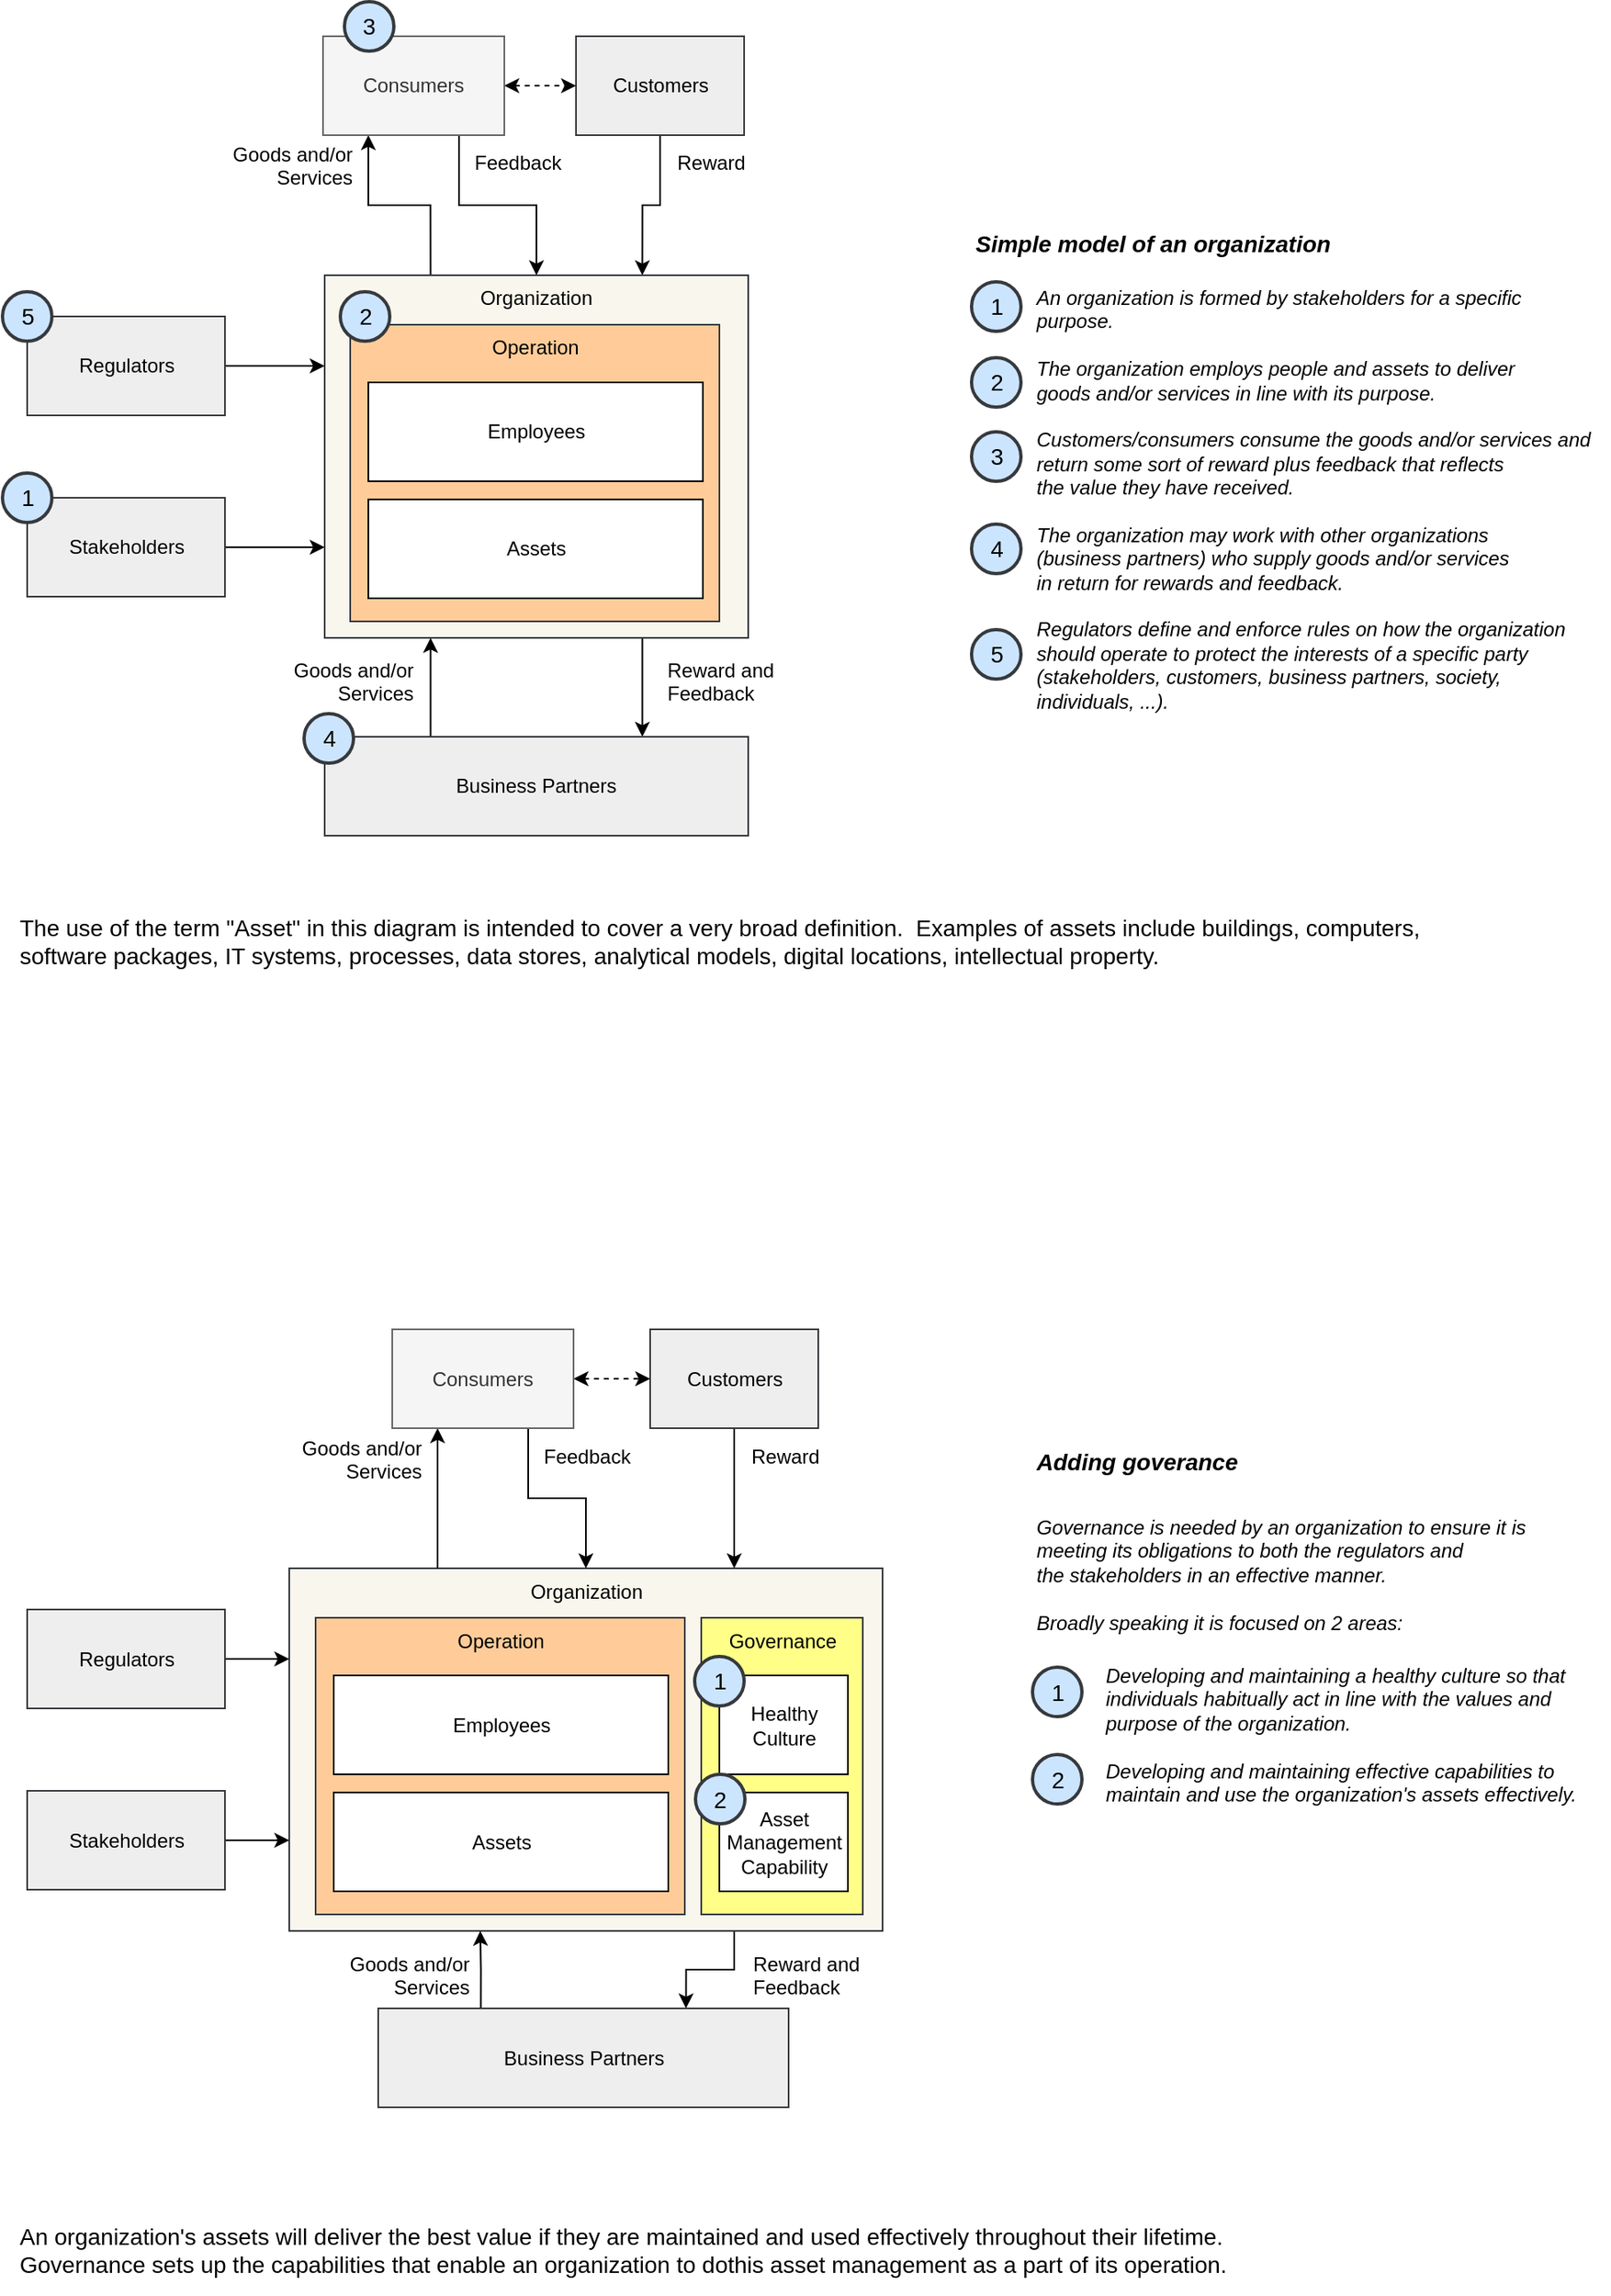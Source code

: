 <mxfile version="10.6.7" type="device"><diagram id="cwE5xwwOOSjMyfCHXkAS" name="Inside Governing Systems"><mxGraphModel dx="1074" dy="-262" grid="0" gridSize="10" guides="0" tooltips="1" connect="1" arrows="1" fold="1" page="1" pageScale="1" pageWidth="1169" pageHeight="827" math="0" shadow="0"><root><mxCell id="0"/><mxCell id="1" parent="0"/><mxCell id="BjvAErjc32F0_yXWvWnv-194" style="edgeStyle=orthogonalEdgeStyle;rounded=0;orthogonalLoop=1;jettySize=auto;html=1;exitX=0.5;exitY=1;exitDx=0;exitDy=0;entryX=0.75;entryY=0;entryDx=0;entryDy=0;startArrow=none;startFill=0;strokeColor=#000000;fontSize=13;" parent="1" source="BjvAErjc32F0_yXWvWnv-193" target="BjvAErjc32F0_yXWvWnv-106" edge="1"><mxGeometry relative="1" as="geometry"/></mxCell><mxCell id="BjvAErjc32F0_yXWvWnv-193" value="Customers" style="rounded=0;whiteSpace=wrap;html=1;strokeColor=#36393d;strokeWidth=1;fillColor=#eeeeee;align=center;spacingRight=0;" parent="1" vertex="1"><mxGeometry x="436.5" y="1000" width="102" height="60" as="geometry"/></mxCell><mxCell id="BjvAErjc32F0_yXWvWnv-71" value="Asset Management" style="rounded=0;whiteSpace=wrap;html=1;strokeColor=#000000;strokeWidth=1;" parent="1" vertex="1"><mxGeometry x="299.5" y="2049.5" width="120" height="60" as="geometry"/></mxCell><mxCell id="BjvAErjc32F0_yXWvWnv-100" style="edgeStyle=orthogonalEdgeStyle;rounded=0;orthogonalLoop=1;jettySize=auto;html=1;exitX=0.75;exitY=1;exitDx=0;exitDy=0;entryX=0.75;entryY=0;entryDx=0;entryDy=0;startArrow=none;startFill=0;strokeColor=#000000;" parent="1" source="BjvAErjc32F0_yXWvWnv-72" target="BjvAErjc32F0_yXWvWnv-86" edge="1"><mxGeometry relative="1" as="geometry"/></mxCell><mxCell id="BjvAErjc32F0_yXWvWnv-72" value="Organization" style="rounded=0;whiteSpace=wrap;html=1;strokeColor=#36393d;strokeWidth=1;verticalAlign=top;fillColor=#f9f7ed;" parent="1" vertex="1"><mxGeometry x="262.5" y="1929.5" width="360" height="220" as="geometry"/></mxCell><mxCell id="BjvAErjc32F0_yXWvWnv-75" value="Culture" style="rounded=0;whiteSpace=wrap;html=1;strokeColor=#000000;strokeWidth=1;" parent="1" vertex="1"><mxGeometry x="298.5" y="1959.5" width="120" height="60" as="geometry"/></mxCell><mxCell id="BjvAErjc32F0_yXWvWnv-76" value="Operation" style="rounded=0;whiteSpace=wrap;html=1;strokeColor=#36393d;strokeWidth=1;verticalAlign=top;fillColor=#ffcc99;" parent="1" vertex="1"><mxGeometry x="278.5" y="1959.5" width="224" height="180" as="geometry"/></mxCell><mxCell id="BjvAErjc32F0_yXWvWnv-99" style="edgeStyle=orthogonalEdgeStyle;rounded=0;orthogonalLoop=1;jettySize=auto;html=1;exitX=0.25;exitY=0;exitDx=0;exitDy=0;entryX=0.322;entryY=1;entryDx=0;entryDy=0;entryPerimeter=0;startArrow=none;startFill=0;strokeColor=#000000;" parent="1" source="BjvAErjc32F0_yXWvWnv-86" target="BjvAErjc32F0_yXWvWnv-72" edge="1"><mxGeometry relative="1" as="geometry"/></mxCell><mxCell id="BjvAErjc32F0_yXWvWnv-86" value="Business Partners" style="rounded=0;whiteSpace=wrap;html=1;strokeColor=#36393d;strokeWidth=1;fillColor=#eeeeee;" parent="1" vertex="1"><mxGeometry x="316.5" y="2196.5" width="249" height="60" as="geometry"/></mxCell><mxCell id="BjvAErjc32F0_yXWvWnv-90" style="edgeStyle=orthogonalEdgeStyle;rounded=0;orthogonalLoop=1;jettySize=auto;html=1;exitX=1;exitY=0.5;exitDx=0;exitDy=0;entryX=0;entryY=0.75;entryDx=0;entryDy=0;strokeColor=#000000;" parent="1" source="BjvAErjc32F0_yXWvWnv-87" target="BjvAErjc32F0_yXWvWnv-72" edge="1"><mxGeometry relative="1" as="geometry"/></mxCell><mxCell id="BjvAErjc32F0_yXWvWnv-87" value="Stakeholders&lt;br&gt;" style="rounded=0;whiteSpace=wrap;html=1;strokeColor=#36393d;strokeWidth=1;fillColor=#eeeeee;" parent="1" vertex="1"><mxGeometry x="103.5" y="2064.5" width="120" height="60" as="geometry"/></mxCell><mxCell id="BjvAErjc32F0_yXWvWnv-89" style="edgeStyle=orthogonalEdgeStyle;rounded=0;orthogonalLoop=1;jettySize=auto;html=1;exitX=1;exitY=0.5;exitDx=0;exitDy=0;entryX=0;entryY=0.25;entryDx=0;entryDy=0;strokeColor=#000000;" parent="1" source="BjvAErjc32F0_yXWvWnv-88" target="BjvAErjc32F0_yXWvWnv-72" edge="1"><mxGeometry relative="1" as="geometry"/></mxCell><mxCell id="BjvAErjc32F0_yXWvWnv-88" value="Regulators&lt;br&gt;" style="rounded=0;whiteSpace=wrap;html=1;strokeColor=#36393d;strokeWidth=1;fillColor=#eeeeee;" parent="1" vertex="1"><mxGeometry x="103.5" y="1954.5" width="120" height="60" as="geometry"/></mxCell><mxCell id="BjvAErjc32F0_yXWvWnv-91" value="Employees" style="rounded=0;whiteSpace=wrap;html=1;strokeColor=#000000;strokeWidth=1;" parent="1" vertex="1"><mxGeometry x="289.5" y="1994.5" width="203" height="60" as="geometry"/></mxCell><mxCell id="BjvAErjc32F0_yXWvWnv-92" value="Assets&lt;br&gt;" style="rounded=0;whiteSpace=wrap;html=1;strokeColor=#000000;strokeWidth=1;" parent="1" vertex="1"><mxGeometry x="289.5" y="2065.5" width="203" height="60" as="geometry"/></mxCell><mxCell id="BjvAErjc32F0_yXWvWnv-95" value="Governance" style="rounded=0;whiteSpace=wrap;html=1;strokeColor=#36393d;strokeWidth=1;verticalAlign=top;fillColor=#ffff88;" parent="1" vertex="1"><mxGeometry x="512.5" y="1959.5" width="98" height="180" as="geometry"/></mxCell><mxCell id="BjvAErjc32F0_yXWvWnv-96" value="Healthy&lt;br&gt;Culture" style="rounded=0;whiteSpace=wrap;html=1;strokeColor=#000000;strokeWidth=1;" parent="1" vertex="1"><mxGeometry x="523.5" y="1994.5" width="78" height="60" as="geometry"/></mxCell><mxCell id="BjvAErjc32F0_yXWvWnv-97" value="Asset&lt;br&gt;Management&lt;br&gt;Capability&lt;br&gt;" style="rounded=0;whiteSpace=wrap;html=1;strokeColor=#000000;strokeWidth=1;" parent="1" vertex="1"><mxGeometry x="523.5" y="2065.5" width="78" height="60" as="geometry"/></mxCell><mxCell id="BjvAErjc32F0_yXWvWnv-101" value="Goods and/or&lt;br&gt;Services&lt;br&gt;" style="text;html=1;resizable=0;points=[];autosize=1;align=right;verticalAlign=top;spacingTop=-4;" parent="1" vertex="1"><mxGeometry x="282.5" y="2159.5" width="90" height="30" as="geometry"/></mxCell><mxCell id="BjvAErjc32F0_yXWvWnv-102" value="Reward and&lt;br&gt;Feedback&lt;br&gt;" style="text;html=1;resizable=0;points=[];autosize=1;align=left;verticalAlign=top;spacingTop=-4;" parent="1" vertex="1"><mxGeometry x="541.5" y="2159.5" width="80" height="30" as="geometry"/></mxCell><mxCell id="BjvAErjc32F0_yXWvWnv-103" value="Asset Management" style="rounded=0;whiteSpace=wrap;html=1;strokeColor=#000000;strokeWidth=1;" parent="1" vertex="1"><mxGeometry x="320.5" y="1265" width="120" height="60" as="geometry"/></mxCell><mxCell id="BjvAErjc32F0_yXWvWnv-104" style="edgeStyle=orthogonalEdgeStyle;rounded=0;orthogonalLoop=1;jettySize=auto;html=1;exitX=0.25;exitY=0;exitDx=0;exitDy=0;entryX=0.25;entryY=1;entryDx=0;entryDy=0;strokeColor=#000000;" parent="1" source="BjvAErjc32F0_yXWvWnv-106" target="BjvAErjc32F0_yXWvWnv-111" edge="1"><mxGeometry relative="1" as="geometry"/></mxCell><mxCell id="BjvAErjc32F0_yXWvWnv-105" style="edgeStyle=orthogonalEdgeStyle;rounded=0;orthogonalLoop=1;jettySize=auto;html=1;exitX=0.75;exitY=1;exitDx=0;exitDy=0;entryX=0.75;entryY=0;entryDx=0;entryDy=0;startArrow=none;startFill=0;strokeColor=#000000;" parent="1" source="BjvAErjc32F0_yXWvWnv-106" target="BjvAErjc32F0_yXWvWnv-114" edge="1"><mxGeometry relative="1" as="geometry"/></mxCell><mxCell id="BjvAErjc32F0_yXWvWnv-106" value="Organization" style="rounded=0;whiteSpace=wrap;html=1;strokeColor=#36393d;strokeWidth=1;verticalAlign=top;fillColor=#f9f7ed;" parent="1" vertex="1"><mxGeometry x="284" y="1145" width="257" height="220" as="geometry"/></mxCell><mxCell id="BjvAErjc32F0_yXWvWnv-107" value="Culture" style="rounded=0;whiteSpace=wrap;html=1;strokeColor=#000000;strokeWidth=1;" parent="1" vertex="1"><mxGeometry x="319.5" y="1175" width="120" height="60" as="geometry"/></mxCell><mxCell id="BjvAErjc32F0_yXWvWnv-108" value="Operation" style="rounded=0;whiteSpace=wrap;html=1;strokeColor=#36393d;strokeWidth=1;verticalAlign=top;fillColor=#ffcc99;" parent="1" vertex="1"><mxGeometry x="299.5" y="1175" width="224" height="180" as="geometry"/></mxCell><mxCell id="BjvAErjc32F0_yXWvWnv-109" value="Goods and/or&lt;br&gt;Services&lt;br&gt;" style="text;html=1;resizable=0;points=[];autosize=1;align=right;verticalAlign=top;spacingTop=-4;" parent="1" vertex="1"><mxGeometry x="211.5" y="1062" width="90" height="30" as="geometry"/></mxCell><mxCell id="BjvAErjc32F0_yXWvWnv-110" style="edgeStyle=orthogonalEdgeStyle;rounded=0;orthogonalLoop=1;jettySize=auto;html=1;exitX=0.75;exitY=1;exitDx=0;exitDy=0;entryX=0.5;entryY=0;entryDx=0;entryDy=0;strokeColor=#000000;" parent="1" source="BjvAErjc32F0_yXWvWnv-111" target="BjvAErjc32F0_yXWvWnv-106" edge="1"><mxGeometry relative="1" as="geometry"/></mxCell><mxCell id="BjvAErjc32F0_yXWvWnv-195" style="edgeStyle=orthogonalEdgeStyle;rounded=0;orthogonalLoop=1;jettySize=auto;html=1;exitX=1;exitY=0.5;exitDx=0;exitDy=0;entryX=0;entryY=0.5;entryDx=0;entryDy=0;startArrow=classic;startFill=1;strokeColor=#000000;fontSize=13;dashed=1;" parent="1" source="BjvAErjc32F0_yXWvWnv-111" target="BjvAErjc32F0_yXWvWnv-193" edge="1"><mxGeometry relative="1" as="geometry"/></mxCell><mxCell id="BjvAErjc32F0_yXWvWnv-111" value="Consumers" style="rounded=0;whiteSpace=wrap;html=1;strokeColor=#666666;strokeWidth=1;fillColor=#f5f5f5;fontColor=#333333;" parent="1" vertex="1"><mxGeometry x="283" y="1000" width="110" height="60" as="geometry"/></mxCell><mxCell id="BjvAErjc32F0_yXWvWnv-112" value="Feedback&lt;br&gt;" style="text;html=1;resizable=0;points=[];autosize=1;align=left;verticalAlign=top;spacingTop=-4;" parent="1" vertex="1"><mxGeometry x="372.5" y="1067" width="70" height="20" as="geometry"/></mxCell><mxCell id="BjvAErjc32F0_yXWvWnv-113" style="edgeStyle=orthogonalEdgeStyle;rounded=0;orthogonalLoop=1;jettySize=auto;html=1;exitX=0.25;exitY=0;exitDx=0;exitDy=0;entryX=0.25;entryY=1;entryDx=0;entryDy=0;startArrow=none;startFill=0;strokeColor=#000000;" parent="1" source="BjvAErjc32F0_yXWvWnv-114" target="BjvAErjc32F0_yXWvWnv-106" edge="1"><mxGeometry relative="1" as="geometry"/></mxCell><mxCell id="BjvAErjc32F0_yXWvWnv-114" value="Business Partners" style="rounded=0;whiteSpace=wrap;html=1;strokeColor=#36393d;strokeWidth=1;fillColor=#eeeeee;" parent="1" vertex="1"><mxGeometry x="284" y="1425" width="257" height="60" as="geometry"/></mxCell><mxCell id="BjvAErjc32F0_yXWvWnv-115" style="edgeStyle=orthogonalEdgeStyle;rounded=0;orthogonalLoop=1;jettySize=auto;html=1;exitX=1;exitY=0.5;exitDx=0;exitDy=0;entryX=0;entryY=0.75;entryDx=0;entryDy=0;strokeColor=#000000;" parent="1" source="BjvAErjc32F0_yXWvWnv-116" target="BjvAErjc32F0_yXWvWnv-106" edge="1"><mxGeometry relative="1" as="geometry"/></mxCell><mxCell id="BjvAErjc32F0_yXWvWnv-116" value="Stakeholders&lt;br&gt;" style="rounded=0;whiteSpace=wrap;html=1;strokeColor=#36393d;strokeWidth=1;fillColor=#eeeeee;" parent="1" vertex="1"><mxGeometry x="103.5" y="1280" width="120" height="60" as="geometry"/></mxCell><mxCell id="BjvAErjc32F0_yXWvWnv-117" style="edgeStyle=orthogonalEdgeStyle;rounded=0;orthogonalLoop=1;jettySize=auto;html=1;exitX=1;exitY=0.5;exitDx=0;exitDy=0;entryX=0;entryY=0.25;entryDx=0;entryDy=0;strokeColor=#000000;" parent="1" source="BjvAErjc32F0_yXWvWnv-118" target="BjvAErjc32F0_yXWvWnv-106" edge="1"><mxGeometry relative="1" as="geometry"/></mxCell><mxCell id="BjvAErjc32F0_yXWvWnv-118" value="Regulators&lt;br&gt;" style="rounded=0;whiteSpace=wrap;html=1;strokeColor=#36393d;strokeWidth=1;fillColor=#eeeeee;" parent="1" vertex="1"><mxGeometry x="103.5" y="1170" width="120" height="60" as="geometry"/></mxCell><mxCell id="BjvAErjc32F0_yXWvWnv-119" value="Employees" style="rounded=0;whiteSpace=wrap;html=1;strokeColor=#000000;strokeWidth=1;" parent="1" vertex="1"><mxGeometry x="310.5" y="1210" width="203" height="60" as="geometry"/></mxCell><mxCell id="BjvAErjc32F0_yXWvWnv-120" value="Assets&lt;br&gt;" style="rounded=0;whiteSpace=wrap;html=1;strokeColor=#000000;strokeWidth=1;" parent="1" vertex="1"><mxGeometry x="310.5" y="1281" width="203" height="60" as="geometry"/></mxCell><mxCell id="BjvAErjc32F0_yXWvWnv-124" value="Goods and/or&lt;br&gt;Services&lt;br&gt;" style="text;html=1;resizable=0;points=[];autosize=1;align=right;verticalAlign=top;spacingTop=-4;" parent="1" vertex="1"><mxGeometry x="248.5" y="1375" width="90" height="30" as="geometry"/></mxCell><mxCell id="BjvAErjc32F0_yXWvWnv-125" value="Reward and&lt;br&gt;Feedback&lt;br&gt;" style="text;html=1;resizable=0;points=[];autosize=1;align=left;verticalAlign=top;spacingTop=-4;" parent="1" vertex="1"><mxGeometry x="489.5" y="1375" width="80" height="30" as="geometry"/></mxCell><mxCell id="BjvAErjc32F0_yXWvWnv-128" value="&lt;span&gt;An organization is formed by stakeholders for a specific&lt;/span&gt;&lt;br&gt;&lt;span&gt;purpose.&lt;br&gt;&lt;/span&gt;&lt;br&gt;&lt;span&gt;The organization employs people and assets to deliver&lt;br&gt;goods and/or services in line with its purpose.&lt;br&gt;&lt;/span&gt;&lt;br&gt;&lt;span&gt;Customers/consumers consume the goods and/or services and&lt;br&gt;return some sort of reward plus feedback that reflects&lt;br&gt;the value they have received.&lt;br&gt;&lt;/span&gt;&lt;br&gt;&lt;span&gt;The organization may work with other organizations&lt;br&gt;(business partners) who supply goods and/or services&lt;br&gt;in return for rewards and feedback.&lt;br&gt;&lt;/span&gt;&lt;br&gt;&lt;span&gt;Regulators define and enforce rules on how the organization &lt;br&gt;should operate to protect the interests of a specific party &lt;br&gt;(stakeholders, customers, business partners, society,&lt;br&gt;individuals, ...).&lt;/span&gt;&lt;br&gt;" style="text;html=1;resizable=1;points=[];autosize=1;align=left;verticalAlign=top;spacingTop=-4;container=0;imageAspect=0;overflow=visible;fontStyle=2" parent="1" vertex="1"><mxGeometry x="713.5" y="1149" width="350" height="250" as="geometry"/></mxCell><mxCell id="BjvAErjc32F0_yXWvWnv-131" value="Simple model of an organization" style="text;html=1;fontStyle=3;fontSize=14;" parent="1" vertex="1"><mxGeometry x="676.5" y="1111" width="227" height="30" as="geometry"/></mxCell><mxCell id="BjvAErjc32F0_yXWvWnv-132" value="&lt;div style=&quot;text-align: center&quot;&gt;&lt;span&gt;1&lt;/span&gt;&lt;/div&gt;" style="ellipse;whiteSpace=wrap;html=1;aspect=fixed;strokeColor=#36393d;strokeWidth=2;fontSize=14;align=center;fillColor=#cce5ff;" parent="1" vertex="1"><mxGeometry x="676.5" y="1149" width="30" height="30" as="geometry"/></mxCell><mxCell id="BjvAErjc32F0_yXWvWnv-133" value="&lt;div style=&quot;text-align: center&quot;&gt;&lt;span&gt;2&lt;/span&gt;&lt;/div&gt;" style="ellipse;whiteSpace=wrap;html=1;aspect=fixed;strokeColor=#36393d;strokeWidth=2;fontSize=14;align=center;fillColor=#cce5ff;" parent="1" vertex="1"><mxGeometry x="676.5" y="1195" width="30" height="30" as="geometry"/></mxCell><mxCell id="BjvAErjc32F0_yXWvWnv-134" value="&lt;div style=&quot;text-align: center&quot;&gt;&lt;span&gt;3&lt;/span&gt;&lt;/div&gt;" style="ellipse;whiteSpace=wrap;html=1;aspect=fixed;strokeColor=#36393d;strokeWidth=2;fontSize=14;align=center;fillColor=#cce5ff;" parent="1" vertex="1"><mxGeometry x="676.5" y="1240" width="30" height="30" as="geometry"/></mxCell><mxCell id="BjvAErjc32F0_yXWvWnv-135" value="&lt;div style=&quot;text-align: center&quot;&gt;&lt;span&gt;4&lt;/span&gt;&lt;/div&gt;" style="ellipse;whiteSpace=wrap;html=1;aspect=fixed;strokeColor=#36393d;strokeWidth=2;fontSize=14;align=center;fillColor=#cce5ff;" parent="1" vertex="1"><mxGeometry x="676.5" y="1296" width="30" height="30" as="geometry"/></mxCell><mxCell id="BjvAErjc32F0_yXWvWnv-136" value="&lt;div style=&quot;text-align: center&quot;&gt;&lt;span&gt;5&lt;/span&gt;&lt;/div&gt;" style="ellipse;whiteSpace=wrap;html=1;aspect=fixed;strokeColor=#36393d;strokeWidth=2;fontSize=14;align=center;fillColor=#cce5ff;" parent="1" vertex="1"><mxGeometry x="676.5" y="1360" width="30" height="30" as="geometry"/></mxCell><mxCell id="BjvAErjc32F0_yXWvWnv-137" value="&lt;div style=&quot;text-align: center&quot;&gt;&lt;span&gt;1&lt;/span&gt;&lt;/div&gt;" style="ellipse;whiteSpace=wrap;html=1;aspect=fixed;strokeColor=#36393d;strokeWidth=2;fontSize=14;align=center;fillColor=#cce5ff;" parent="1" vertex="1"><mxGeometry x="88.5" y="1265" width="30" height="30" as="geometry"/></mxCell><mxCell id="BjvAErjc32F0_yXWvWnv-138" value="&lt;div style=&quot;text-align: center&quot;&gt;&lt;span&gt;2&lt;/span&gt;&lt;/div&gt;" style="ellipse;whiteSpace=wrap;html=1;aspect=fixed;strokeColor=#36393d;strokeWidth=2;fontSize=14;align=center;fillColor=#cce5ff;" parent="1" vertex="1"><mxGeometry x="293.5" y="1155" width="30" height="30" as="geometry"/></mxCell><mxCell id="BjvAErjc32F0_yXWvWnv-139" value="&lt;div style=&quot;text-align: center&quot;&gt;&lt;span&gt;3&lt;/span&gt;&lt;/div&gt;" style="ellipse;whiteSpace=wrap;html=1;aspect=fixed;strokeColor=#36393d;strokeWidth=2;fontSize=14;align=center;fillColor=#cce5ff;" parent="1" vertex="1"><mxGeometry x="296" y="979" width="30" height="30" as="geometry"/></mxCell><mxCell id="BjvAErjc32F0_yXWvWnv-140" value="&lt;div style=&quot;text-align: center&quot;&gt;&lt;span&gt;4&lt;/span&gt;&lt;/div&gt;" style="ellipse;whiteSpace=wrap;html=1;aspect=fixed;strokeColor=#36393d;strokeWidth=2;fontSize=14;align=center;fillColor=#cce5ff;" parent="1" vertex="1"><mxGeometry x="271.5" y="1411" width="30" height="30" as="geometry"/></mxCell><mxCell id="BjvAErjc32F0_yXWvWnv-141" value="&lt;div style=&quot;text-align: center&quot;&gt;&lt;span&gt;5&lt;/span&gt;&lt;/div&gt;" style="ellipse;whiteSpace=wrap;html=1;aspect=fixed;strokeColor=#36393d;strokeWidth=2;fontSize=14;align=center;fillColor=#cce5ff;" parent="1" vertex="1"><mxGeometry x="88.5" y="1155" width="30" height="30" as="geometry"/></mxCell><mxCell id="BjvAErjc32F0_yXWvWnv-142" value="Adding goverance" style="text;html=1;fontStyle=3;fontSize=14;" parent="1" vertex="1"><mxGeometry x="713.5" y="1850" width="193" height="30" as="geometry"/></mxCell><mxCell id="BjvAErjc32F0_yXWvWnv-143" value="Governance is needed by an organization to ensure it is&lt;br&gt;meeting its obligations to both the regulators and&lt;br&gt;the stakeholders in an effective manner.&lt;br&gt;&lt;br&gt;Broadly speaking it is focused on 2 areas:&lt;br&gt;" style="text;html=1;resizable=1;points=[];autosize=1;align=left;verticalAlign=top;spacingTop=-4;container=0;imageAspect=0;overflow=visible;fontStyle=2" parent="1" vertex="1"><mxGeometry x="713.5" y="1894.5" width="310" height="70" as="geometry"/></mxCell><mxCell id="BjvAErjc32F0_yXWvWnv-144" value="Developing and maintaining a healthy culture so that&lt;br&gt;individuals habitually act in line with the values and&lt;br&gt;purpose of the organization.&lt;br&gt;&lt;br&gt;Developing and maintaining effective capabilities to&lt;br&gt;maintain and use the organization's assets effectively.&lt;br&gt;" style="text;html=1;resizable=1;points=[];autosize=1;align=left;verticalAlign=top;spacingTop=-4;container=0;imageAspect=0;overflow=visible;fontStyle=2" parent="1" vertex="1"><mxGeometry x="756" y="1984.5" width="300" height="90" as="geometry"/></mxCell><mxCell id="BjvAErjc32F0_yXWvWnv-145" value="&lt;div style=&quot;text-align: center&quot;&gt;&lt;span&gt;1&lt;/span&gt;&lt;/div&gt;" style="ellipse;whiteSpace=wrap;html=1;aspect=fixed;strokeColor=#36393d;strokeWidth=2;fontSize=14;align=center;fillColor=#cce5ff;" parent="1" vertex="1"><mxGeometry x="713.5" y="1989.5" width="30" height="30" as="geometry"/></mxCell><mxCell id="BjvAErjc32F0_yXWvWnv-146" value="&lt;div style=&quot;text-align: center&quot;&gt;&lt;span&gt;2&lt;/span&gt;&lt;/div&gt;" style="ellipse;whiteSpace=wrap;html=1;aspect=fixed;strokeColor=#36393d;strokeWidth=2;fontSize=14;align=center;fillColor=#cce5ff;" parent="1" vertex="1"><mxGeometry x="713.5" y="2042.5" width="30" height="30" as="geometry"/></mxCell><mxCell id="BjvAErjc32F0_yXWvWnv-147" value="&lt;div style=&quot;text-align: center&quot;&gt;&lt;span&gt;1&lt;/span&gt;&lt;/div&gt;" style="ellipse;whiteSpace=wrap;html=1;aspect=fixed;strokeColor=#36393d;strokeWidth=2;fontSize=14;align=center;fillColor=#cce5ff;" parent="1" vertex="1"><mxGeometry x="508.5" y="1983" width="30" height="30" as="geometry"/></mxCell><mxCell id="BjvAErjc32F0_yXWvWnv-148" value="&lt;div style=&quot;text-align: center&quot;&gt;&lt;span&gt;2&lt;/span&gt;&lt;/div&gt;" style="ellipse;whiteSpace=wrap;html=1;aspect=fixed;strokeColor=#36393d;strokeWidth=2;fontSize=14;align=center;fillColor=#cce5ff;" parent="1" vertex="1"><mxGeometry x="509" y="2054.5" width="30" height="30" as="geometry"/></mxCell><mxCell id="BjvAErjc32F0_yXWvWnv-151" value="The use of the term &quot;Asset&quot; in this diagram is intended to cover a very broad definition.&amp;nbsp; Examples of assets include buildings, computers,&lt;br&gt;software packages, IT systems, processes, data stores, analytical models, digital locations, intellectual property." style="text;html=1;resizable=0;points=[];autosize=1;align=left;verticalAlign=top;spacingTop=-4;fontSize=14;" parent="1" vertex="1"><mxGeometry x="96.5" y="1530" width="870" height="40" as="geometry"/></mxCell><mxCell id="BjvAErjc32F0_yXWvWnv-152" value="An organization's assets will deliver the best value if they are maintained and used effectively throughout their lifetime.&lt;br&gt;Governance sets up the capabilities that enable an organization to dothis asset management as a part of its operation." style="text;html=1;fontSize=14;autosize=1;" parent="1" vertex="1"><mxGeometry x="97" y="2320" width="764" height="50" as="geometry"/></mxCell><mxCell id="BjvAErjc32F0_yXWvWnv-192" value="Reward&lt;br&gt;" style="text;html=1;resizable=0;points=[];autosize=1;align=left;verticalAlign=top;spacingTop=-4;" parent="1" vertex="1"><mxGeometry x="495.5" y="1067" width="60" height="20" as="geometry"/></mxCell><mxCell id="BjvAErjc32F0_yXWvWnv-196" style="edgeStyle=orthogonalEdgeStyle;rounded=0;orthogonalLoop=1;jettySize=auto;html=1;exitX=0.5;exitY=1;exitDx=0;exitDy=0;entryX=0.75;entryY=0;entryDx=0;entryDy=0;startArrow=none;startFill=0;strokeColor=#000000;fontSize=13;" parent="1" source="BjvAErjc32F0_yXWvWnv-197" target="BjvAErjc32F0_yXWvWnv-72" edge="1"><mxGeometry relative="1" as="geometry"><mxPoint x="537" y="1929.5" as="targetPoint"/></mxGeometry></mxCell><mxCell id="BjvAErjc32F0_yXWvWnv-197" value="Customers" style="rounded=0;whiteSpace=wrap;html=1;strokeColor=#36393d;strokeWidth=1;fillColor=#eeeeee;align=center;spacingRight=0;" parent="1" vertex="1"><mxGeometry x="481.5" y="1784.5" width="102" height="60" as="geometry"/></mxCell><mxCell id="BjvAErjc32F0_yXWvWnv-198" style="edgeStyle=orthogonalEdgeStyle;rounded=0;orthogonalLoop=1;jettySize=auto;html=1;exitX=0.25;exitY=0;exitDx=0;exitDy=0;entryX=0.25;entryY=1;entryDx=0;entryDy=0;strokeColor=#000000;" parent="1" source="BjvAErjc32F0_yXWvWnv-72" target="BjvAErjc32F0_yXWvWnv-202" edge="1"><mxGeometry relative="1" as="geometry"><mxPoint x="408" y="1929.5" as="sourcePoint"/></mxGeometry></mxCell><mxCell id="BjvAErjc32F0_yXWvWnv-199" value="Goods and/or&lt;br&gt;Services&lt;br&gt;" style="text;html=1;resizable=0;points=[];autosize=1;align=right;verticalAlign=top;spacingTop=-4;" parent="1" vertex="1"><mxGeometry x="253.5" y="1846.5" width="90" height="30" as="geometry"/></mxCell><mxCell id="BjvAErjc32F0_yXWvWnv-200" style="edgeStyle=orthogonalEdgeStyle;rounded=0;orthogonalLoop=1;jettySize=auto;html=1;exitX=0.75;exitY=1;exitDx=0;exitDy=0;entryX=0.5;entryY=0;entryDx=0;entryDy=0;strokeColor=#000000;" parent="1" source="BjvAErjc32F0_yXWvWnv-202" target="BjvAErjc32F0_yXWvWnv-72" edge="1"><mxGeometry relative="1" as="geometry"><mxPoint x="473" y="1929.5" as="targetPoint"/></mxGeometry></mxCell><mxCell id="BjvAErjc32F0_yXWvWnv-201" style="edgeStyle=orthogonalEdgeStyle;rounded=0;orthogonalLoop=1;jettySize=auto;html=1;exitX=1;exitY=0.5;exitDx=0;exitDy=0;entryX=0;entryY=0.5;entryDx=0;entryDy=0;startArrow=classic;startFill=1;strokeColor=#000000;fontSize=13;dashed=1;" parent="1" source="BjvAErjc32F0_yXWvWnv-202" target="BjvAErjc32F0_yXWvWnv-197" edge="1"><mxGeometry relative="1" as="geometry"/></mxCell><mxCell id="BjvAErjc32F0_yXWvWnv-202" value="Consumers" style="rounded=0;whiteSpace=wrap;html=1;strokeColor=#666666;strokeWidth=1;fillColor=#f5f5f5;fontColor=#333333;" parent="1" vertex="1"><mxGeometry x="325" y="1784.5" width="110" height="60" as="geometry"/></mxCell><mxCell id="BjvAErjc32F0_yXWvWnv-203" value="Feedback&lt;br&gt;" style="text;html=1;resizable=0;points=[];autosize=1;align=left;verticalAlign=top;spacingTop=-4;" parent="1" vertex="1"><mxGeometry x="414.5" y="1851.5" width="70" height="20" as="geometry"/></mxCell><mxCell id="BjvAErjc32F0_yXWvWnv-205" value="Reward&lt;br&gt;" style="text;html=1;resizable=0;points=[];autosize=1;align=left;verticalAlign=top;spacingTop=-4;" parent="1" vertex="1"><mxGeometry x="540.5" y="1851.5" width="60" height="20" as="geometry"/></mxCell></root></mxGraphModel></diagram></mxfile>